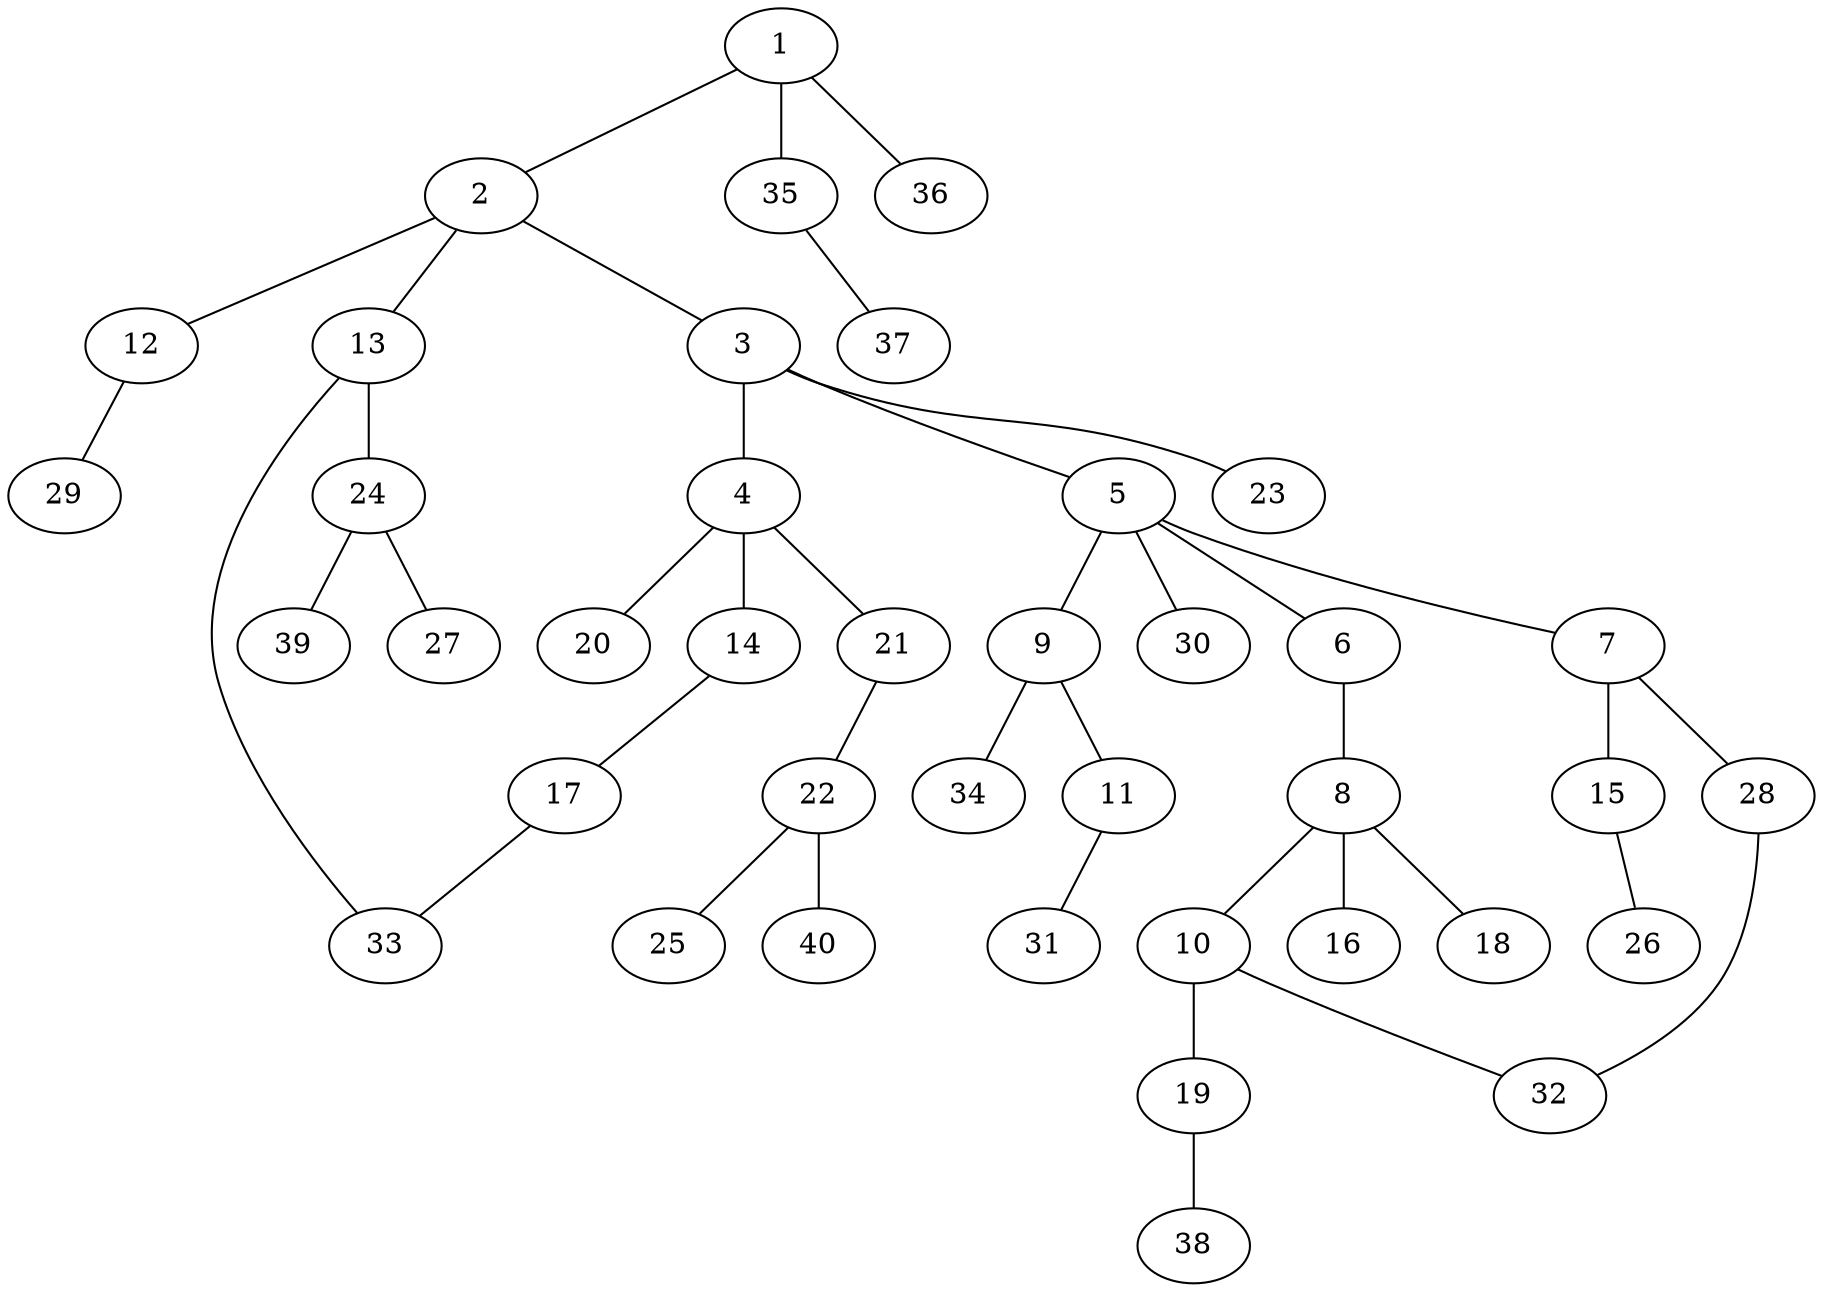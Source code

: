 graph graphname {1--2
1--35
1--36
2--3
2--12
2--13
3--4
3--5
3--23
4--14
4--20
4--21
5--6
5--7
5--9
5--30
6--8
7--15
7--28
8--10
8--16
8--18
9--11
9--34
10--19
10--32
11--31
12--29
13--24
13--33
14--17
15--26
17--33
19--38
21--22
22--25
22--40
24--27
24--39
28--32
35--37
}
